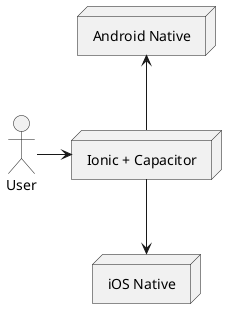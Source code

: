 @startuml architecture

actor User as user
node "Android Native" as android
node "Ionic + Capacitor" as base
node "iOS Native" as ios



user -> base
base -up-> android
base -down-> ios

@enduml
